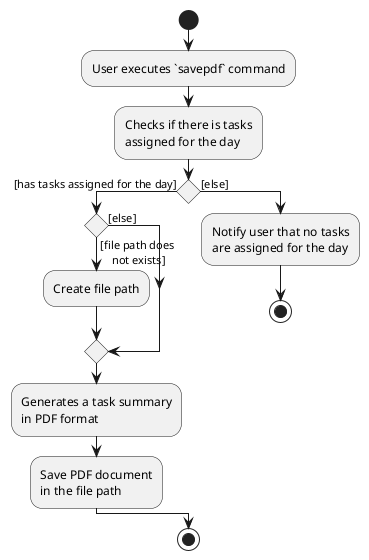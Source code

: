@startuml
start
:User executes `savepdf` command;

:Checks if there is tasks
assigned for the day;

'Since the beta syntax does not support placing the condition outside the
'diamond we place it as the true branch instead.

if () then ([has tasks assigned for the day])
    if () then ([file path does
    not exists])
        :Create file path;
    else ([else])
    endif
    :Generates a task summary
    in PDF format;
    :Save PDF document
    in the file path;
else ([else])
    :Notify user that no tasks
    are assigned for the day;
    stop
endif

stop
@enduml
